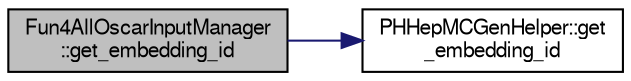 digraph "Fun4AllOscarInputManager::get_embedding_id"
{
  bgcolor="transparent";
  edge [fontname="FreeSans",fontsize="10",labelfontname="FreeSans",labelfontsize="10"];
  node [fontname="FreeSans",fontsize="10",shape=record];
  rankdir="LR";
  Node1 [label="Fun4AllOscarInputManager\l::get_embedding_id",height=0.2,width=0.4,color="black", fillcolor="grey75", style="filled" fontcolor="black"];
  Node1 -> Node2 [color="midnightblue",fontsize="10",style="solid",fontname="FreeSans"];
  Node2 [label="PHHepMCGenHelper::get\l_embedding_id",height=0.2,width=0.4,color="black",URL="$dd/d2a/classPHHepMCGenHelper.html#ac7cd24ce28d07d1fa3459688fc8c407b"];
}

